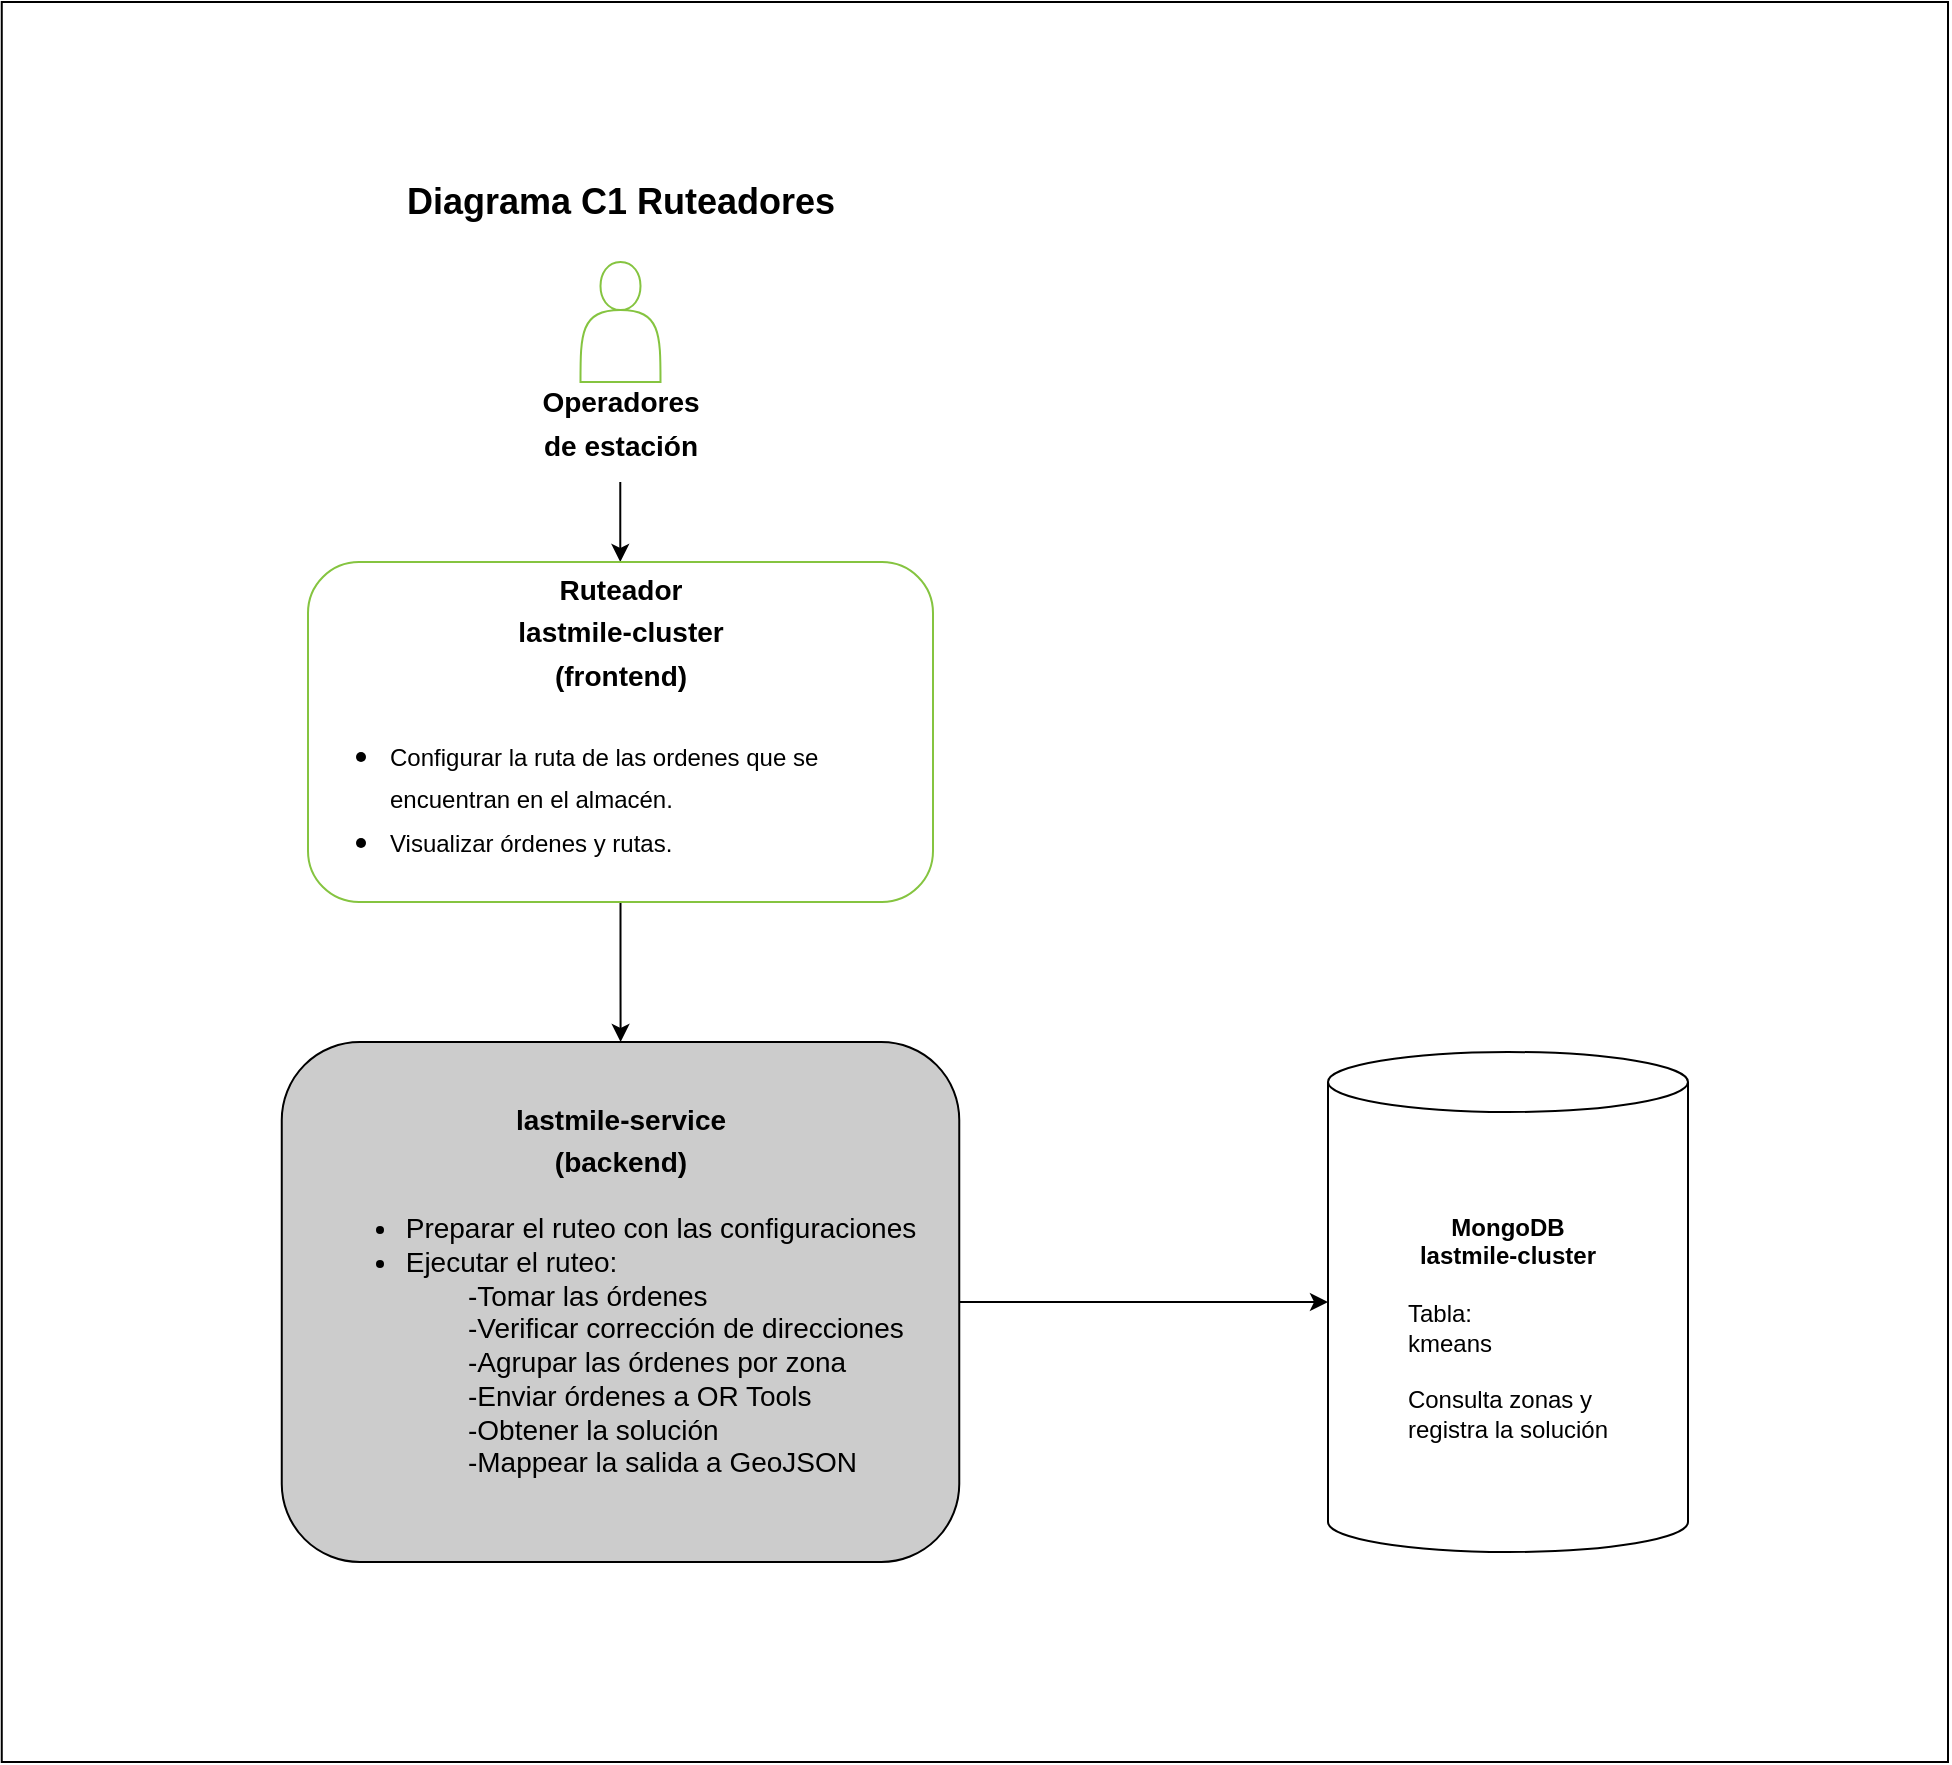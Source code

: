 <mxfile version="20.2.7" type="github"><diagram id="6cxkn0s_9ctGcKLx73WI" name="Página-1"><mxGraphModel dx="1216" dy="2149" grid="1" gridSize="10" guides="1" tooltips="1" connect="1" arrows="1" fold="1" page="1" pageScale="1" pageWidth="827" pageHeight="1169" math="0" shadow="0"><root><mxCell id="0"/><mxCell id="1" parent="0"/><mxCell id="P1zotO9_23O67WeFQtyh-5" value="" style="rounded=0;whiteSpace=wrap;html=1;fontSize=18;" parent="1" vertex="1"><mxGeometry x="176.88" y="-140" width="973.12" height="880" as="geometry"/></mxCell><mxCell id="P1zotO9_23O67WeFQtyh-1" value="" style="shape=actor;whiteSpace=wrap;html=1;strokeColor=#85C440;" parent="1" vertex="1"><mxGeometry x="466.25" y="-10" width="40" height="60" as="geometry"/></mxCell><mxCell id="P1zotO9_23O67WeFQtyh-2" value="" style="endArrow=classic;html=1;rounded=0;" parent="1" edge="1"><mxGeometry width="50" height="50" relative="1" as="geometry"><mxPoint x="486.14" y="100" as="sourcePoint"/><mxPoint x="486.14" y="140" as="targetPoint"/><Array as="points"/></mxGeometry></mxCell><mxCell id="P1zotO9_23O67WeFQtyh-3" value="&lt;b&gt;&lt;font style=&quot;font-size: 18px;&quot;&gt;Diagrama C1 Ruteadores&lt;/font&gt;&lt;/b&gt;" style="text;html=1;align=center;verticalAlign=middle;resizable=0;points=[];autosize=1;strokeColor=none;fillColor=none;" parent="1" vertex="1"><mxGeometry x="366.25" y="-60" width="240" height="40" as="geometry"/></mxCell><mxCell id="9-P9Ofh5l2XoF1MHjXB3-4" style="edgeStyle=orthogonalEdgeStyle;rounded=0;orthogonalLoop=1;jettySize=auto;html=1;entryX=0;entryY=0.5;entryDx=0;entryDy=0;entryPerimeter=0;" edge="1" parent="1" source="P1zotO9_23O67WeFQtyh-6" target="9-P9Ofh5l2XoF1MHjXB3-3"><mxGeometry relative="1" as="geometry"/></mxCell><mxCell id="P1zotO9_23O67WeFQtyh-6" value="&lt;font style=&quot;font-size: 14px;&quot;&gt;&lt;b&gt;lastmile-service&lt;/b&gt;&lt;br&gt;&lt;b&gt;(backend)&lt;/b&gt;&lt;br&gt;&lt;div style=&quot;text-align: left;&quot;&gt;&lt;ul&gt;&lt;li&gt;&lt;span style=&quot;background-color: initial;&quot;&gt;Preparar el ruteo con las configuraciones&lt;/span&gt;&lt;/li&gt;&lt;li&gt;&lt;span style=&quot;background-color: initial;&quot;&gt;Ejecutar el ruteo:&lt;br&gt;&lt;span style=&quot;background-color: initial;&quot;&gt;&lt;span style=&quot;white-space: pre;&quot;&gt;&#9;&lt;/span&gt;-Tomar las órdenes&lt;br&gt;&lt;span style=&quot;white-space: pre;&quot;&gt;&#9;&lt;/span&gt;-Verificar corrección de direcciones&lt;br&gt;&lt;span style=&quot;white-space: pre;&quot;&gt;&#9;&lt;/span&gt;-Agrupar las órdenes por zona&lt;br&gt;&lt;span style=&quot;white-space: pre;&quot;&gt;&#9;&lt;/span&gt;-Enviar órdenes a OR Tools&lt;br&gt;&lt;span style=&quot;white-space: pre;&quot;&gt;&#9;&lt;/span&gt;-Obtener la solución&lt;br&gt;&lt;span style=&quot;white-space: pre;&quot;&gt;&#9;&lt;/span&gt;-Mappear la salida a GeoJSON&lt;br&gt;&lt;/span&gt;&lt;/span&gt;&lt;/li&gt;&lt;/ul&gt;&lt;/div&gt;&lt;/font&gt;" style="rounded=1;whiteSpace=wrap;html=1;fontSize=18;fillColor=#CCCCCC;" parent="1" vertex="1"><mxGeometry x="316.88" y="380" width="338.75" height="260" as="geometry"/></mxCell><mxCell id="P1zotO9_23O67WeFQtyh-10" style="edgeStyle=orthogonalEdgeStyle;rounded=0;orthogonalLoop=1;jettySize=auto;html=1;fontSize=18;" parent="1" source="P1zotO9_23O67WeFQtyh-7" target="P1zotO9_23O67WeFQtyh-6" edge="1"><mxGeometry relative="1" as="geometry"/></mxCell><mxCell id="P1zotO9_23O67WeFQtyh-7" value="&lt;font style=&quot;&quot;&gt;&lt;span style=&quot;font-weight: bold; font-size: 14px;&quot;&gt;Ruteador&lt;br&gt;lastmile-cluster&lt;br&gt;(frontend)&lt;br&gt;&lt;/span&gt;&lt;div style=&quot;text-align: left;&quot;&gt;&lt;ul&gt;&lt;li&gt;&lt;span style=&quot;font-size: 12px; background-color: initial;&quot;&gt;Configurar la ruta de las ordenes que se encuentran en el almacén.&lt;/span&gt;&lt;/li&gt;&lt;li&gt;&lt;font style=&quot;font-size: 12px;&quot;&gt;Visualizar órdenes y rutas.&lt;/font&gt;&lt;/li&gt;&lt;/ul&gt;&lt;/div&gt;&lt;/font&gt;" style="rounded=1;whiteSpace=wrap;html=1;fontSize=18;strokeColor=#85C440;" parent="1" vertex="1"><mxGeometry x="330" y="140" width="312.5" height="170" as="geometry"/></mxCell><mxCell id="P1zotO9_23O67WeFQtyh-11" value="&lt;font style=&quot;font-size: 14px;&quot;&gt;&lt;b&gt;Operadores &lt;br&gt;de estación&lt;/b&gt;&lt;/font&gt;" style="text;html=1;align=center;verticalAlign=middle;resizable=0;points=[];autosize=1;strokeColor=none;fillColor=none;fontSize=18;" parent="1" vertex="1"><mxGeometry x="436.25" y="40" width="100" height="60" as="geometry"/></mxCell><mxCell id="9-P9Ofh5l2XoF1MHjXB3-3" value="&lt;b&gt;MongoDB&lt;/b&gt;&lt;br&gt;&lt;b&gt;lastmile-cluster&lt;/b&gt;&lt;br&gt;&lt;br&gt;&lt;div style=&quot;text-align: left;&quot;&gt;&lt;span style=&quot;font-size: 12px;&quot;&gt;Tabla: &lt;br&gt;kmeans&lt;/span&gt;&lt;/div&gt;&lt;div style=&quot;text-align: left;&quot;&gt;&lt;span style=&quot;font-size: 12px;&quot;&gt;&lt;br&gt;&lt;/span&gt;&lt;/div&gt;&lt;div style=&quot;text-align: left;&quot;&gt;&lt;span style=&quot;font-size: 12px;&quot;&gt;Consulta zonas y&amp;nbsp;&lt;/span&gt;&lt;/div&gt;&lt;div style=&quot;text-align: left;&quot;&gt;&lt;span style=&quot;font-size: 12px;&quot;&gt;r&lt;/span&gt;&lt;span style=&quot;background-color: initial;&quot;&gt;egistra la solución&lt;/span&gt;&lt;/div&gt;" style="shape=cylinder3;whiteSpace=wrap;html=1;boundedLbl=1;backgroundOutline=1;size=15;" vertex="1" parent="1"><mxGeometry x="840" y="385" width="180" height="250" as="geometry"/></mxCell></root></mxGraphModel></diagram></mxfile>